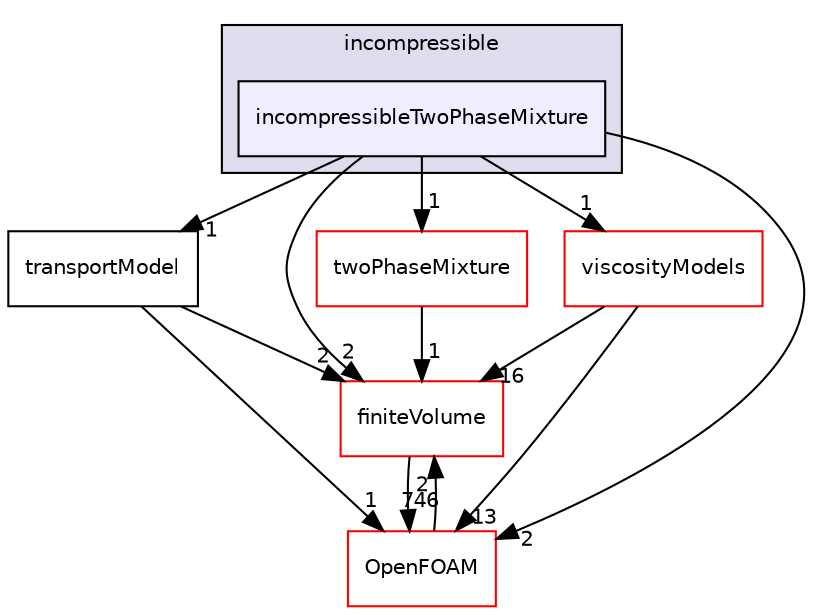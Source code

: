 digraph "src/transportModels/incompressible/incompressibleTwoPhaseMixture" {
  bgcolor=transparent;
  compound=true
  node [ fontsize="10", fontname="Helvetica"];
  edge [ labelfontsize="10", labelfontname="Helvetica"];
  subgraph clusterdir_ba81af78f54c1241449acf985c81e6d8 {
    graph [ bgcolor="#ddddee", pencolor="black", label="incompressible" fontname="Helvetica", fontsize="10", URL="dir_ba81af78f54c1241449acf985c81e6d8.html"]
  dir_7b850e59ff85632cd056b167bf6b51db [shape=box, label="incompressibleTwoPhaseMixture", style="filled", fillcolor="#eeeeff", pencolor="black", URL="dir_7b850e59ff85632cd056b167bf6b51db.html"];
  }
  dir_9bd15774b555cf7259a6fa18f99fe99b [shape=box label="finiteVolume" color="red" URL="dir_9bd15774b555cf7259a6fa18f99fe99b.html"];
  dir_ffd138b15bd207e24563100224abf229 [shape=box label="transportModel" URL="dir_ffd138b15bd207e24563100224abf229.html"];
  dir_96098a512bec5be00e402918bdacabdd [shape=box label="viscosityModels" color="red" URL="dir_96098a512bec5be00e402918bdacabdd.html"];
  dir_c5473ff19b20e6ec4dfe5c310b3778a8 [shape=box label="OpenFOAM" color="red" URL="dir_c5473ff19b20e6ec4dfe5c310b3778a8.html"];
  dir_eb16c39e798c85e23cdc92056469ea82 [shape=box label="twoPhaseMixture" color="red" URL="dir_eb16c39e798c85e23cdc92056469ea82.html"];
  dir_9bd15774b555cf7259a6fa18f99fe99b->dir_c5473ff19b20e6ec4dfe5c310b3778a8 [headlabel="746", labeldistance=1.5 headhref="dir_000898_001898.html"];
  dir_ffd138b15bd207e24563100224abf229->dir_9bd15774b555cf7259a6fa18f99fe99b [headlabel="2", labeldistance=1.5 headhref="dir_003013_000898.html"];
  dir_ffd138b15bd207e24563100224abf229->dir_c5473ff19b20e6ec4dfe5c310b3778a8 [headlabel="1", labeldistance=1.5 headhref="dir_003013_001898.html"];
  dir_96098a512bec5be00e402918bdacabdd->dir_9bd15774b555cf7259a6fa18f99fe99b [headlabel="16", labeldistance=1.5 headhref="dir_000918_000898.html"];
  dir_96098a512bec5be00e402918bdacabdd->dir_c5473ff19b20e6ec4dfe5c310b3778a8 [headlabel="13", labeldistance=1.5 headhref="dir_000918_001898.html"];
  dir_c5473ff19b20e6ec4dfe5c310b3778a8->dir_9bd15774b555cf7259a6fa18f99fe99b [headlabel="2", labeldistance=1.5 headhref="dir_001898_000898.html"];
  dir_eb16c39e798c85e23cdc92056469ea82->dir_9bd15774b555cf7259a6fa18f99fe99b [headlabel="1", labeldistance=1.5 headhref="dir_003021_000898.html"];
  dir_7b850e59ff85632cd056b167bf6b51db->dir_9bd15774b555cf7259a6fa18f99fe99b [headlabel="2", labeldistance=1.5 headhref="dir_003011_000898.html"];
  dir_7b850e59ff85632cd056b167bf6b51db->dir_ffd138b15bd207e24563100224abf229 [headlabel="1", labeldistance=1.5 headhref="dir_003011_003013.html"];
  dir_7b850e59ff85632cd056b167bf6b51db->dir_96098a512bec5be00e402918bdacabdd [headlabel="1", labeldistance=1.5 headhref="dir_003011_000918.html"];
  dir_7b850e59ff85632cd056b167bf6b51db->dir_c5473ff19b20e6ec4dfe5c310b3778a8 [headlabel="2", labeldistance=1.5 headhref="dir_003011_001898.html"];
  dir_7b850e59ff85632cd056b167bf6b51db->dir_eb16c39e798c85e23cdc92056469ea82 [headlabel="1", labeldistance=1.5 headhref="dir_003011_003021.html"];
}
